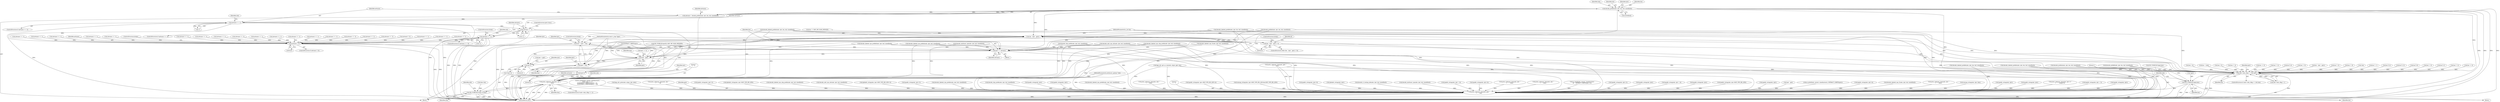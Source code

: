 digraph "0_tcpdump_ffde45acf3348f8353fb4064a1b21683ee6b5ddf@pointer" {
"1001710" [label="(Call,decode_prefix4(ndo, tptr, len, buf, sizeof(buf)))"];
"1001694" [label="(Call,len - (tptr - pptr))"];
"1001693" [label="(Call,len - (tptr - pptr) > 0)"];
"1002123" [label="(Call,tptr = pptr + len)"];
"1002134" [label="(Call,tptr += advance)"];
"1001696" [label="(Call,tptr - pptr)"];
"1002095" [label="(Call,tptr-3)"];
"1002115" [label="(Call,tptr-3)"];
"1002113" [label="(Call,print_unknown_data(ndo, tptr-3, \"\n\t    \", tlen))"];
"1002093" [label="(Call,ND_TCHECK2(*(tptr-3),tlen))"];
"1002905" [label="(Call,print_unknown_data(ndo, pptr, \"\n\t    \", len))"];
"1002125" [label="(Call,pptr + len)"];
"1002893" [label="(Call,ndo->ndo_vflag > 1 && len)"];
"1002901" [label="(Call,ND_TCHECK2(*pptr,len))"];
"1001708" [label="(Call,advance = decode_prefix4(ndo, tptr, len, buf, sizeof(buf)))"];
"1001718" [label="(Call,advance == -1)"];
"1001728" [label="(Call,advance == -2)"];
"1001735" [label="(Call,advance == -3)"];
"1002130" [label="(Call,advance < 0)"];
"1002137" [label="(ControlStructure,break;)"];
"1002241" [label="(Call,as_printf(ndo, astostr, sizeof(astostr),\n\t\t\t    EXTRACT_32BITS(tptr+2)))"];
"1002904" [label="(Identifier,len)"];
"1002894" [label="(Call,ndo->ndo_vflag > 1)"];
"1002128" [label="(ControlStructure,break;)"];
"1002288" [label="(Call,ipaddr_string(ndo, tptr+2))"];
"1000129" [label="(MethodParameterIn,u_int len)"];
"1001735" [label="(Call,advance == -3)"];
"1002134" [label="(Call,tptr += advance)"];
"1001264" [label="(Call,decode_labeled_vpn_prefix4(ndo, tptr, buf, sizeof(buf)))"];
"1001392" [label="(Call,decode_prefix6(ndo, tptr, len, buf, sizeof(buf)))"];
"1001737" [label="(Call,-3)"];
"1001642" [label="(Call,ND_TCHECK2(tptr[0], BGP_MP_NLRI_MINSIZE))"];
"1000436" [label="(Call,len != 8)"];
"1001862" [label="(Call,decode_labeled_prefix6(ndo, tptr, len, buf, sizeof(buf)))"];
"1001727" [label="(ControlStructure,if (advance == -2))"];
"1001729" [label="(Identifier,advance)"];
"1001951" [label="(Call,advance == -2)"];
"1001750" [label="(Call,decode_labeled_prefix4(ndo, tptr, len, buf, sizeof(buf)))"];
"1001870" [label="(Call,advance == -1)"];
"1002915" [label="(MethodReturn,RET)"];
"1002669" [label="(Call,len -=4)"];
"1002886" [label="(Call,print_unknown_data(ndo, pptr, \"\n\t    \", len))"];
"1001715" [label="(Call,sizeof(buf))"];
"1002906" [label="(Identifier,ndo)"];
"1002037" [label="(Call,advance == -1)"];
"1000126" [label="(MethodParameterIn,netdissect_options *ndo)"];
"1001698" [label="(Identifier,pptr)"];
"1001707" [label="(Block,)"];
"1002062" [label="(Call,decode_multicast_vpn(ndo, tptr, buf, sizeof(buf)))"];
"1002131" [label="(Identifier,advance)"];
"1001704" [label="(Identifier,af)"];
"1000128" [label="(MethodParameterIn,const u_char *pptr)"];
"1002806" [label="(Call,len -= alen)"];
"1001709" [label="(Identifier,advance)"];
"1001711" [label="(Identifier,ndo)"];
"1002030" [label="(Call,decode_mdt_vpn_nlri(ndo, tptr, buf, sizeof(buf)))"];
"1001758" [label="(Call,advance == -1)"];
"1001536" [label="(Call,decode_clnp_prefix(ndo, tptr, buf, sizeof(buf)))"];
"1000331" [label="(Call,ipaddr_string(ndo, tptr))"];
"1002830" [label="(Call,len > 0)"];
"1000955" [label="(Call,ipaddr_string(ndo, tptr))"];
"1000338" [label="(Call,len != 4)"];
"1001998" [label="(Call,decode_labeled_vpn_clnp_prefix(ndo, tptr, buf, sizeof(buf)))"];
"1001695" [label="(Identifier,len)"];
"1001472" [label="(Call,decode_labeled_vpn_prefix6(ndo, tptr, buf, sizeof(buf)))"];
"1002903" [label="(Identifier,pptr)"];
"1001694" [label="(Call,len - (tptr - pptr))"];
"1000567" [label="(Call,ipaddr_string(ndo, tptr))"];
"1001724" [label="(Identifier,ndo)"];
"1002005" [label="(Call,advance == -1)"];
"1002902" [label="(Call,*pptr)"];
"1000142" [label="(Call,tptr = pptr)"];
"1002813" [label="(Call,len == 0)"];
"1002125" [label="(Call,pptr + len)"];
"1002901" [label="(Call,ND_TCHECK2(*pptr,len))"];
"1001092" [label="(Call,print_unknown_data(ndo, tptr, \"\n\t    \", tlen))"];
"1002015" [label="(Call,advance == -2)"];
"1001682" [label="(Call,len == BGP_MP_NLRI_MINSIZE)"];
"1002908" [label="(Literal,\"\n\t    \")"];
"1001822" [label="(Call,decode_prefix6(ndo, tptr, len, buf, sizeof(buf)))"];
"1002905" [label="(Call,print_unknown_data(ndo, pptr, \"\n\t    \", len))"];
"1001708" [label="(Call,advance = decode_prefix4(ndo, tptr, len, buf, sizeof(buf)))"];
"1001038" [label="(Call,ipaddr_string(ndo, tptr+BGP_VPN_RD_LEN+4))"];
"1001710" [label="(Call,decode_prefix4(ndo, tptr, len, buf, sizeof(buf)))"];
"1001018" [label="(Call,isonsap_string(ndo, tptr+BGP_VPN_RD_LEN,tlen-BGP_VPN_RD_LEN))"];
"1001700" [label="(Block,)"];
"1001734" [label="(ControlStructure,if (advance == -3))"];
"1000312" [label="(Call,len != 4)"];
"1002093" [label="(Call,ND_TCHECK2(*(tptr-3),tlen))"];
"1002124" [label="(Identifier,tptr)"];
"1001720" [label="(Call,-1)"];
"1001432" [label="(Call,decode_labeled_prefix6(ndo, tptr, len, buf, sizeof(buf)))"];
"1002123" [label="(Call,tptr = pptr + len)"];
"1002126" [label="(Identifier,pptr)"];
"1001743" [label="(Identifier,ndo)"];
"1002909" [label="(Identifier,len)"];
"1000471" [label="(Call,len % 4)"];
"1002107" [label="(ControlStructure,if (ndo->ndo_vflag <= 1))"];
"1002069" [label="(Call,advance == -1)"];
"1002207" [label="(Call,ipaddr_string(ndo, tptr+4))"];
"1002136" [label="(Identifier,advance)"];
"1000861" [label="(Call,ip6addr_string(ndo, tptr))"];
"1002127" [label="(Identifier,len)"];
"1001296" [label="(Call,decode_rt_routing_info(ndo, tptr, buf, sizeof(buf)))"];
"1000376" [label="(Call,len != 8)"];
"1001328" [label="(Call,decode_multicast_vpn(ndo, tptr, buf, sizeof(buf)))"];
"1000428" [label="(Call,ipaddr_string(ndo, tptr + 4))"];
"1002465" [label="(Call,ipaddr_string(ndo, tptr+4))"];
"1001739" [label="(ControlStructure,break;)"];
"1001775" [label="(Call,advance == -3)"];
"1001941" [label="(Call,advance == -1)"];
"1002556" [label="(Call,print_unknown_data(ndo, tptr, \"\n\t      \", tlen))"];
"1001973" [label="(Call,advance == -1)"];
"1001717" [label="(ControlStructure,if (advance == -1))"];
"1001983" [label="(Call,advance == -2)"];
"1002121" [label="(Identifier,advance)"];
"1000682" [label="(Call,print_unknown_data(ndo, tptr, \"\n\t    \", tlen))"];
"1002133" [label="(ControlStructure,break;)"];
"1002079" [label="(Call,advance == -2)"];
"1001909" [label="(Call,advance == -1)"];
"1001224" [label="(Call,decode_labeled_prefix4(ndo, tptr, len, buf, sizeof(buf)))"];
"1001168" [label="(Call,len - (tptr - pptr))"];
"1002540" [label="(Call,ipaddr_string(ndo, tptr))"];
"1000463" [label="(Call,ipaddr_string(ndo, tptr + 4))"];
"1001693" [label="(Call,len - (tptr - pptr) > 0)"];
"1002129" [label="(ControlStructure,if (advance < 0))"];
"1000598" [label="(Call,ipaddr_string(ndo, tptr))"];
"1000815" [label="(Call,ipaddr_string(ndo, tptr+BGP_VPN_RD_LEN))"];
"1002096" [label="(Identifier,tptr)"];
"1001184" [label="(Call,decode_prefix4(ndo, tptr, len, buf, sizeof(buf)))"];
"1002118" [label="(Literal,\"\n\t    \")"];
"1001719" [label="(Identifier,advance)"];
"1001170" [label="(Call,tptr - pptr)"];
"1002117" [label="(Literal,3)"];
"1002115" [label="(Call,tptr-3)"];
"1001730" [label="(Call,-2)"];
"1001699" [label="(Literal,0)"];
"1001697" [label="(Identifier,tptr)"];
"1001689" [label="(Call,tptr += 3)"];
"1002659" [label="(Call,as_printf(ndo, astostr, sizeof(astostr), EXTRACT_32BITS(tptr)))"];
"1000373" [label="(Call,len != 6)"];
"1002911" [label="(Literal,1)"];
"1002503" [label="(Call,ipaddr_string(ndo, tptr))"];
"1001714" [label="(Identifier,buf)"];
"1001712" [label="(Identifier,tptr)"];
"1002870" [label="(Call,ND_TCHECK2(*pptr,len))"];
"1000190" [label="(Call,!len)"];
"1002047" [label="(Call,advance == -2)"];
"1001649" [label="(Call,EXTRACT_16BITS(tptr))"];
"1002486" [label="(Call,ipaddr_string(ndo, tptr+4))"];
"1001504" [label="(Call,decode_labeled_vpn_l2(ndo, tptr, buf, sizeof(buf)))"];
"1001617" [label="(Call,print_unknown_data(ndo, tptr, \"\n\t    \", tlen))"];
"1000977" [label="(Call,isonsap_string(ndo, tptr, tlen))"];
"1001847" [label="(Call,advance == -3)"];
"1001902" [label="(Call,decode_labeled_vpn_prefix6(ndo, tptr, buf, sizeof(buf)))"];
"1000153" [label="(Call,len != 1)"];
"1000145" [label="(Call,tlen=len)"];
"1002094" [label="(Call,*(tptr-3))"];
"1002101" [label="(Identifier,ndo)"];
"1002119" [label="(Identifier,tlen)"];
"1002113" [label="(Call,print_unknown_data(ndo, tptr-3, \"\n\t    \", tlen))"];
"1000573" [label="(Call,len % 4)"];
"1002095" [label="(Call,tptr-3)"];
"1002816" [label="(Call,len % 12)"];
"1002140" [label="(Call,len % 8)"];
"1000362" [label="(Call,len != 0)"];
"1002135" [label="(Identifier,tptr)"];
"1002116" [label="(Identifier,tptr)"];
"1001732" [label="(ControlStructure,goto trunc;)"];
"1000200" [label="(Call,bgp_attr_get_as_size(ndo, atype, pptr, len))"];
"1002520" [label="(Call,ipaddr_string(ndo, tptr))"];
"1002899" [label="(Identifier,len)"];
"1002627" [label="(Call,print_unknown_data(ndo, tptr+3,\"\n\t      \", length-3))"];
"1001718" [label="(Call,advance == -1)"];
"1000408" [label="(Call,ipaddr_string(ndo, tptr + 2))"];
"1001692" [label="(ControlStructure,while (len - (tptr - pptr) > 0))"];
"1000767" [label="(Call,ipaddr_string(ndo, tptr))"];
"1002892" [label="(ControlStructure,if (ndo->ndo_vflag > 1 && len))"];
"1001887" [label="(Call,advance == -3)"];
"1001728" [label="(Call,advance == -2)"];
"1000258" [label="(Call,as_printf(ndo, astostr, sizeof(astostr),\n\t\t\t\tas_size == 2 ?\n\t\t\t\tEXTRACT_16BITS(&tptr[2 + i]) :\n\t\t\t\tEXTRACT_32BITS(&tptr[2 + i])))"];
"1002796" [label="(Call,bgp_attr_print(ndo, atype, tptr, alen))"];
"1001790" [label="(Call,decode_labeled_vpn_prefix4(ndo, tptr, buf, sizeof(buf)))"];
"1002098" [label="(Identifier,tlen)"];
"1002382" [label="(Call,print_unknown_data(ndo, tptr, \"\n\t      \", 8))"];
"1002120" [label="(Call,advance = 0)"];
"1000180" [label="(Call,len % 2)"];
"1001797" [label="(Call,advance == -1)"];
"1002907" [label="(Identifier,pptr)"];
"1000548" [label="(Call,len != 4)"];
"1002114" [label="(Identifier,ndo)"];
"1001696" [label="(Call,tptr - pptr)"];
"1001919" [label="(Call,advance == -2)"];
"1002302" [label="(Call,ipaddr_string(ndo, tptr+2))"];
"1001736" [label="(Identifier,advance)"];
"1002132" [label="(Literal,0)"];
"1000391" [label="(Call,len == 6)"];
"1001934" [label="(Call,decode_labeled_vpn_l2(ndo, tptr, buf, sizeof(buf)))"];
"1000909" [label="(Call,ip6addr_string(ndo, tptr+BGP_VPN_RD_LEN))"];
"1002097" [label="(Literal,3)"];
"1001568" [label="(Call,decode_labeled_vpn_clnp_prefix(ndo, tptr, buf, sizeof(buf)))"];
"1001830" [label="(Call,advance == -1)"];
"1002130" [label="(Call,advance < 0)"];
"1001966" [label="(Call,decode_clnp_prefix(ndo, tptr, buf, sizeof(buf)))"];
"1001360" [label="(Call,decode_mdt_vpn_nlri(ndo, tptr, buf, sizeof(buf)))"];
"1002900" [label="(Block,)"];
"1001713" [label="(Identifier,len)"];
"1002893" [label="(Call,ndo->ndo_vflag > 1 && len)"];
"1001058" [label="(Call,ip6addr_string(ndo, tptr+BGP_VPN_RD_LEN+3))"];
"1002223" [label="(Call,ipaddr_string(ndo, tptr+2))"];
"1001807" [label="(Call,advance == -2)"];
"1001710" -> "1001708"  [label="AST: "];
"1001710" -> "1001715"  [label="CFG: "];
"1001711" -> "1001710"  [label="AST: "];
"1001712" -> "1001710"  [label="AST: "];
"1001713" -> "1001710"  [label="AST: "];
"1001714" -> "1001710"  [label="AST: "];
"1001715" -> "1001710"  [label="AST: "];
"1001708" -> "1001710"  [label="CFG: "];
"1001710" -> "1002915"  [label="DDG: "];
"1001710" -> "1002915"  [label="DDG: "];
"1001710" -> "1002915"  [label="DDG: "];
"1001710" -> "1002915"  [label="DDG: "];
"1001710" -> "1001694"  [label="DDG: "];
"1001710" -> "1001708"  [label="DDG: "];
"1001710" -> "1001708"  [label="DDG: "];
"1001710" -> "1001708"  [label="DDG: "];
"1001710" -> "1001708"  [label="DDG: "];
"1001710" -> "1002113"  [label="DDG: "];
"1001710" -> "1002134"  [label="DDG: "];
"1001710" -> "1002893"  [label="DDG: "];
"1001710" -> "1002905"  [label="DDG: "];
"1001694" -> "1001693"  [label="AST: "];
"1001694" -> "1001696"  [label="CFG: "];
"1001695" -> "1001694"  [label="AST: "];
"1001696" -> "1001694"  [label="AST: "];
"1001699" -> "1001694"  [label="CFG: "];
"1001694" -> "1002915"  [label="DDG: "];
"1001694" -> "1001693"  [label="DDG: "];
"1001694" -> "1001693"  [label="DDG: "];
"1001862" -> "1001694"  [label="DDG: "];
"1001822" -> "1001694"  [label="DDG: "];
"1001682" -> "1001694"  [label="DDG: "];
"1001750" -> "1001694"  [label="DDG: "];
"1000129" -> "1001694"  [label="DDG: "];
"1001696" -> "1001694"  [label="DDG: "];
"1001696" -> "1001694"  [label="DDG: "];
"1001694" -> "1002123"  [label="DDG: "];
"1001694" -> "1002125"  [label="DDG: "];
"1001694" -> "1002893"  [label="DDG: "];
"1001693" -> "1001692"  [label="AST: "];
"1001693" -> "1001699"  [label="CFG: "];
"1001699" -> "1001693"  [label="AST: "];
"1001704" -> "1001693"  [label="CFG: "];
"1002137" -> "1001693"  [label="CFG: "];
"1001693" -> "1002915"  [label="DDG: "];
"1001693" -> "1002915"  [label="DDG: "];
"1002123" -> "1001707"  [label="AST: "];
"1002123" -> "1002125"  [label="CFG: "];
"1002124" -> "1002123"  [label="AST: "];
"1002125" -> "1002123"  [label="AST: "];
"1002128" -> "1002123"  [label="CFG: "];
"1002123" -> "1002915"  [label="DDG: "];
"1002123" -> "1002915"  [label="DDG: "];
"1001696" -> "1002123"  [label="DDG: "];
"1000128" -> "1002123"  [label="DDG: "];
"1000129" -> "1002123"  [label="DDG: "];
"1002123" -> "1002134"  [label="DDG: "];
"1002134" -> "1001700"  [label="AST: "];
"1002134" -> "1002136"  [label="CFG: "];
"1002135" -> "1002134"  [label="AST: "];
"1002136" -> "1002134"  [label="AST: "];
"1001695" -> "1002134"  [label="CFG: "];
"1002134" -> "1002915"  [label="DDG: "];
"1002134" -> "1001696"  [label="DDG: "];
"1002130" -> "1002134"  [label="DDG: "];
"1001642" -> "1002134"  [label="DDG: "];
"1002030" -> "1002134"  [label="DDG: "];
"1001902" -> "1002134"  [label="DDG: "];
"1001790" -> "1002134"  [label="DDG: "];
"1001822" -> "1002134"  [label="DDG: "];
"1001934" -> "1002134"  [label="DDG: "];
"1001966" -> "1002134"  [label="DDG: "];
"1001862" -> "1002134"  [label="DDG: "];
"1001750" -> "1002134"  [label="DDG: "];
"1001998" -> "1002134"  [label="DDG: "];
"1002062" -> "1002134"  [label="DDG: "];
"1001649" -> "1002134"  [label="DDG: "];
"1001696" -> "1001698"  [label="CFG: "];
"1001697" -> "1001696"  [label="AST: "];
"1001698" -> "1001696"  [label="AST: "];
"1001696" -> "1002915"  [label="DDG: "];
"1001696" -> "1002915"  [label="DDG: "];
"1001642" -> "1001696"  [label="DDG: "];
"1001689" -> "1001696"  [label="DDG: "];
"1001649" -> "1001696"  [label="DDG: "];
"1000128" -> "1001696"  [label="DDG: "];
"1001696" -> "1002095"  [label="DDG: "];
"1001696" -> "1002125"  [label="DDG: "];
"1001696" -> "1002905"  [label="DDG: "];
"1002095" -> "1002094"  [label="AST: "];
"1002095" -> "1002097"  [label="CFG: "];
"1002096" -> "1002095"  [label="AST: "];
"1002097" -> "1002095"  [label="AST: "];
"1002094" -> "1002095"  [label="CFG: "];
"1001642" -> "1002095"  [label="DDG: "];
"1000142" -> "1002095"  [label="DDG: "];
"1001649" -> "1002095"  [label="DDG: "];
"1002095" -> "1002115"  [label="DDG: "];
"1002115" -> "1002113"  [label="AST: "];
"1002115" -> "1002117"  [label="CFG: "];
"1002116" -> "1002115"  [label="AST: "];
"1002117" -> "1002115"  [label="AST: "];
"1002118" -> "1002115"  [label="CFG: "];
"1002115" -> "1002113"  [label="DDG: "];
"1002115" -> "1002113"  [label="DDG: "];
"1001642" -> "1002115"  [label="DDG: "];
"1001649" -> "1002115"  [label="DDG: "];
"1002113" -> "1002107"  [label="AST: "];
"1002113" -> "1002119"  [label="CFG: "];
"1002114" -> "1002113"  [label="AST: "];
"1002118" -> "1002113"  [label="AST: "];
"1002119" -> "1002113"  [label="AST: "];
"1002121" -> "1002113"  [label="CFG: "];
"1002113" -> "1002915"  [label="DDG: "];
"1002113" -> "1002915"  [label="DDG: "];
"1002113" -> "1002915"  [label="DDG: "];
"1002113" -> "1002915"  [label="DDG: "];
"1002113" -> "1002093"  [label="DDG: "];
"1001862" -> "1002113"  [label="DDG: "];
"1002030" -> "1002113"  [label="DDG: "];
"1001934" -> "1002113"  [label="DDG: "];
"1001998" -> "1002113"  [label="DDG: "];
"1002062" -> "1002113"  [label="DDG: "];
"1001966" -> "1002113"  [label="DDG: "];
"1001902" -> "1002113"  [label="DDG: "];
"1001750" -> "1002113"  [label="DDG: "];
"1001822" -> "1002113"  [label="DDG: "];
"1001790" -> "1002113"  [label="DDG: "];
"1000126" -> "1002113"  [label="DDG: "];
"1002093" -> "1002113"  [label="DDG: "];
"1002113" -> "1002905"  [label="DDG: "];
"1002093" -> "1001707"  [label="AST: "];
"1002093" -> "1002098"  [label="CFG: "];
"1002094" -> "1002093"  [label="AST: "];
"1002098" -> "1002093"  [label="AST: "];
"1002101" -> "1002093"  [label="CFG: "];
"1002093" -> "1002915"  [label="DDG: "];
"1002093" -> "1002915"  [label="DDG: "];
"1002093" -> "1002915"  [label="DDG: "];
"1000145" -> "1002093"  [label="DDG: "];
"1002905" -> "1002900"  [label="AST: "];
"1002905" -> "1002909"  [label="CFG: "];
"1002906" -> "1002905"  [label="AST: "];
"1002907" -> "1002905"  [label="AST: "];
"1002908" -> "1002905"  [label="AST: "];
"1002909" -> "1002905"  [label="AST: "];
"1002911" -> "1002905"  [label="CFG: "];
"1002905" -> "1002915"  [label="DDG: "];
"1002905" -> "1002915"  [label="DDG: "];
"1002905" -> "1002915"  [label="DDG: "];
"1002905" -> "1002915"  [label="DDG: "];
"1000598" -> "1002905"  [label="DDG: "];
"1000331" -> "1002905"  [label="DDG: "];
"1001018" -> "1002905"  [label="DDG: "];
"1001092" -> "1002905"  [label="DDG: "];
"1000977" -> "1002905"  [label="DDG: "];
"1002886" -> "1002905"  [label="DDG: "];
"1002886" -> "1002905"  [label="DDG: "];
"1001264" -> "1002905"  [label="DDG: "];
"1000258" -> "1002905"  [label="DDG: "];
"1002223" -> "1002905"  [label="DDG: "];
"1000815" -> "1002905"  [label="DDG: "];
"1002540" -> "1002905"  [label="DDG: "];
"1001432" -> "1002905"  [label="DDG: "];
"1000200" -> "1002905"  [label="DDG: "];
"1000200" -> "1002905"  [label="DDG: "];
"1001862" -> "1002905"  [label="DDG: "];
"1001392" -> "1002905"  [label="DDG: "];
"1002486" -> "1002905"  [label="DDG: "];
"1001184" -> "1002905"  [label="DDG: "];
"1000567" -> "1002905"  [label="DDG: "];
"1001328" -> "1002905"  [label="DDG: "];
"1000408" -> "1002905"  [label="DDG: "];
"1002241" -> "1002905"  [label="DDG: "];
"1001568" -> "1002905"  [label="DDG: "];
"1000682" -> "1002905"  [label="DDG: "];
"1002465" -> "1002905"  [label="DDG: "];
"1001822" -> "1002905"  [label="DDG: "];
"1001750" -> "1002905"  [label="DDG: "];
"1002627" -> "1002905"  [label="DDG: "];
"1002030" -> "1002905"  [label="DDG: "];
"1001472" -> "1002905"  [label="DDG: "];
"1002382" -> "1002905"  [label="DDG: "];
"1001536" -> "1002905"  [label="DDG: "];
"1002796" -> "1002905"  [label="DDG: "];
"1001934" -> "1002905"  [label="DDG: "];
"1002207" -> "1002905"  [label="DDG: "];
"1001998" -> "1002905"  [label="DDG: "];
"1002062" -> "1002905"  [label="DDG: "];
"1000909" -> "1002905"  [label="DDG: "];
"1001224" -> "1002905"  [label="DDG: "];
"1000463" -> "1002905"  [label="DDG: "];
"1001504" -> "1002905"  [label="DDG: "];
"1001790" -> "1002905"  [label="DDG: "];
"1002288" -> "1002905"  [label="DDG: "];
"1001360" -> "1002905"  [label="DDG: "];
"1001966" -> "1002905"  [label="DDG: "];
"1001617" -> "1002905"  [label="DDG: "];
"1001902" -> "1002905"  [label="DDG: "];
"1002302" -> "1002905"  [label="DDG: "];
"1001058" -> "1002905"  [label="DDG: "];
"1001296" -> "1002905"  [label="DDG: "];
"1000861" -> "1002905"  [label="DDG: "];
"1000955" -> "1002905"  [label="DDG: "];
"1002520" -> "1002905"  [label="DDG: "];
"1000428" -> "1002905"  [label="DDG: "];
"1000767" -> "1002905"  [label="DDG: "];
"1001038" -> "1002905"  [label="DDG: "];
"1002556" -> "1002905"  [label="DDG: "];
"1002659" -> "1002905"  [label="DDG: "];
"1002503" -> "1002905"  [label="DDG: "];
"1000126" -> "1002905"  [label="DDG: "];
"1001170" -> "1002905"  [label="DDG: "];
"1000128" -> "1002905"  [label="DDG: "];
"1002901" -> "1002905"  [label="DDG: "];
"1000129" -> "1002905"  [label="DDG: "];
"1002125" -> "1002127"  [label="CFG: "];
"1002126" -> "1002125"  [label="AST: "];
"1002127" -> "1002125"  [label="AST: "];
"1002125" -> "1002915"  [label="DDG: "];
"1000128" -> "1002125"  [label="DDG: "];
"1000129" -> "1002125"  [label="DDG: "];
"1002893" -> "1002892"  [label="AST: "];
"1002893" -> "1002894"  [label="CFG: "];
"1002893" -> "1002899"  [label="CFG: "];
"1002894" -> "1002893"  [label="AST: "];
"1002899" -> "1002893"  [label="AST: "];
"1002903" -> "1002893"  [label="CFG: "];
"1002911" -> "1002893"  [label="CFG: "];
"1002893" -> "1002915"  [label="DDG: "];
"1002893" -> "1002915"  [label="DDG: "];
"1002893" -> "1002915"  [label="DDG: "];
"1002894" -> "1002893"  [label="DDG: "];
"1002894" -> "1002893"  [label="DDG: "];
"1000338" -> "1002893"  [label="DDG: "];
"1000180" -> "1002893"  [label="DDG: "];
"1000573" -> "1002893"  [label="DDG: "];
"1000153" -> "1002893"  [label="DDG: "];
"1001750" -> "1002893"  [label="DDG: "];
"1002806" -> "1002893"  [label="DDG: "];
"1001392" -> "1002893"  [label="DDG: "];
"1000376" -> "1002893"  [label="DDG: "];
"1001862" -> "1002893"  [label="DDG: "];
"1002830" -> "1002893"  [label="DDG: "];
"1000436" -> "1002893"  [label="DDG: "];
"1001822" -> "1002893"  [label="DDG: "];
"1000471" -> "1002893"  [label="DDG: "];
"1000391" -> "1002893"  [label="DDG: "];
"1000312" -> "1002893"  [label="DDG: "];
"1002870" -> "1002893"  [label="DDG: "];
"1002813" -> "1002893"  [label="DDG: "];
"1001168" -> "1002893"  [label="DDG: "];
"1000190" -> "1002893"  [label="DDG: "];
"1001432" -> "1002893"  [label="DDG: "];
"1002886" -> "1002893"  [label="DDG: "];
"1002816" -> "1002893"  [label="DDG: "];
"1001224" -> "1002893"  [label="DDG: "];
"1002140" -> "1002893"  [label="DDG: "];
"1000373" -> "1002893"  [label="DDG: "];
"1000548" -> "1002893"  [label="DDG: "];
"1002669" -> "1002893"  [label="DDG: "];
"1000362" -> "1002893"  [label="DDG: "];
"1001184" -> "1002893"  [label="DDG: "];
"1000129" -> "1002893"  [label="DDG: "];
"1000200" -> "1002893"  [label="DDG: "];
"1002893" -> "1002901"  [label="DDG: "];
"1002901" -> "1002900"  [label="AST: "];
"1002901" -> "1002904"  [label="CFG: "];
"1002902" -> "1002901"  [label="AST: "];
"1002904" -> "1002901"  [label="AST: "];
"1002906" -> "1002901"  [label="CFG: "];
"1002901" -> "1002915"  [label="DDG: "];
"1002901" -> "1002915"  [label="DDG: "];
"1002870" -> "1002901"  [label="DDG: "];
"1000129" -> "1002901"  [label="DDG: "];
"1001708" -> "1001707"  [label="AST: "];
"1001709" -> "1001708"  [label="AST: "];
"1001719" -> "1001708"  [label="CFG: "];
"1001708" -> "1002915"  [label="DDG: "];
"1001708" -> "1001718"  [label="DDG: "];
"1001718" -> "1001717"  [label="AST: "];
"1001718" -> "1001720"  [label="CFG: "];
"1001719" -> "1001718"  [label="AST: "];
"1001720" -> "1001718"  [label="AST: "];
"1001724" -> "1001718"  [label="CFG: "];
"1001729" -> "1001718"  [label="CFG: "];
"1001718" -> "1002915"  [label="DDG: "];
"1001718" -> "1002915"  [label="DDG: "];
"1001718" -> "1002915"  [label="DDG: "];
"1001720" -> "1001718"  [label="DDG: "];
"1001718" -> "1001728"  [label="DDG: "];
"1001718" -> "1002130"  [label="DDG: "];
"1001728" -> "1001727"  [label="AST: "];
"1001728" -> "1001730"  [label="CFG: "];
"1001729" -> "1001728"  [label="AST: "];
"1001730" -> "1001728"  [label="AST: "];
"1001732" -> "1001728"  [label="CFG: "];
"1001736" -> "1001728"  [label="CFG: "];
"1001728" -> "1002915"  [label="DDG: "];
"1001728" -> "1002915"  [label="DDG: "];
"1001728" -> "1002915"  [label="DDG: "];
"1001730" -> "1001728"  [label="DDG: "];
"1001728" -> "1001735"  [label="DDG: "];
"1001735" -> "1001734"  [label="AST: "];
"1001735" -> "1001737"  [label="CFG: "];
"1001736" -> "1001735"  [label="AST: "];
"1001737" -> "1001735"  [label="AST: "];
"1001739" -> "1001735"  [label="CFG: "];
"1001743" -> "1001735"  [label="CFG: "];
"1001735" -> "1002915"  [label="DDG: "];
"1001735" -> "1002915"  [label="DDG: "];
"1001735" -> "1002915"  [label="DDG: "];
"1001737" -> "1001735"  [label="DDG: "];
"1001735" -> "1002130"  [label="DDG: "];
"1002130" -> "1002129"  [label="AST: "];
"1002130" -> "1002132"  [label="CFG: "];
"1002131" -> "1002130"  [label="AST: "];
"1002132" -> "1002130"  [label="AST: "];
"1002133" -> "1002130"  [label="CFG: "];
"1002135" -> "1002130"  [label="CFG: "];
"1002130" -> "1002915"  [label="DDG: "];
"1002130" -> "1002915"  [label="DDG: "];
"1001941" -> "1002130"  [label="DDG: "];
"1001847" -> "1002130"  [label="DDG: "];
"1002047" -> "1002130"  [label="DDG: "];
"1001951" -> "1002130"  [label="DDG: "];
"1001870" -> "1002130"  [label="DDG: "];
"1001887" -> "1002130"  [label="DDG: "];
"1002015" -> "1002130"  [label="DDG: "];
"1002069" -> "1002130"  [label="DDG: "];
"1001909" -> "1002130"  [label="DDG: "];
"1001775" -> "1002130"  [label="DDG: "];
"1001758" -> "1002130"  [label="DDG: "];
"1002037" -> "1002130"  [label="DDG: "];
"1001807" -> "1002130"  [label="DDG: "];
"1001830" -> "1002130"  [label="DDG: "];
"1002120" -> "1002130"  [label="DDG: "];
"1001973" -> "1002130"  [label="DDG: "];
"1002079" -> "1002130"  [label="DDG: "];
"1002005" -> "1002130"  [label="DDG: "];
"1001919" -> "1002130"  [label="DDG: "];
"1001983" -> "1002130"  [label="DDG: "];
"1001797" -> "1002130"  [label="DDG: "];
}
